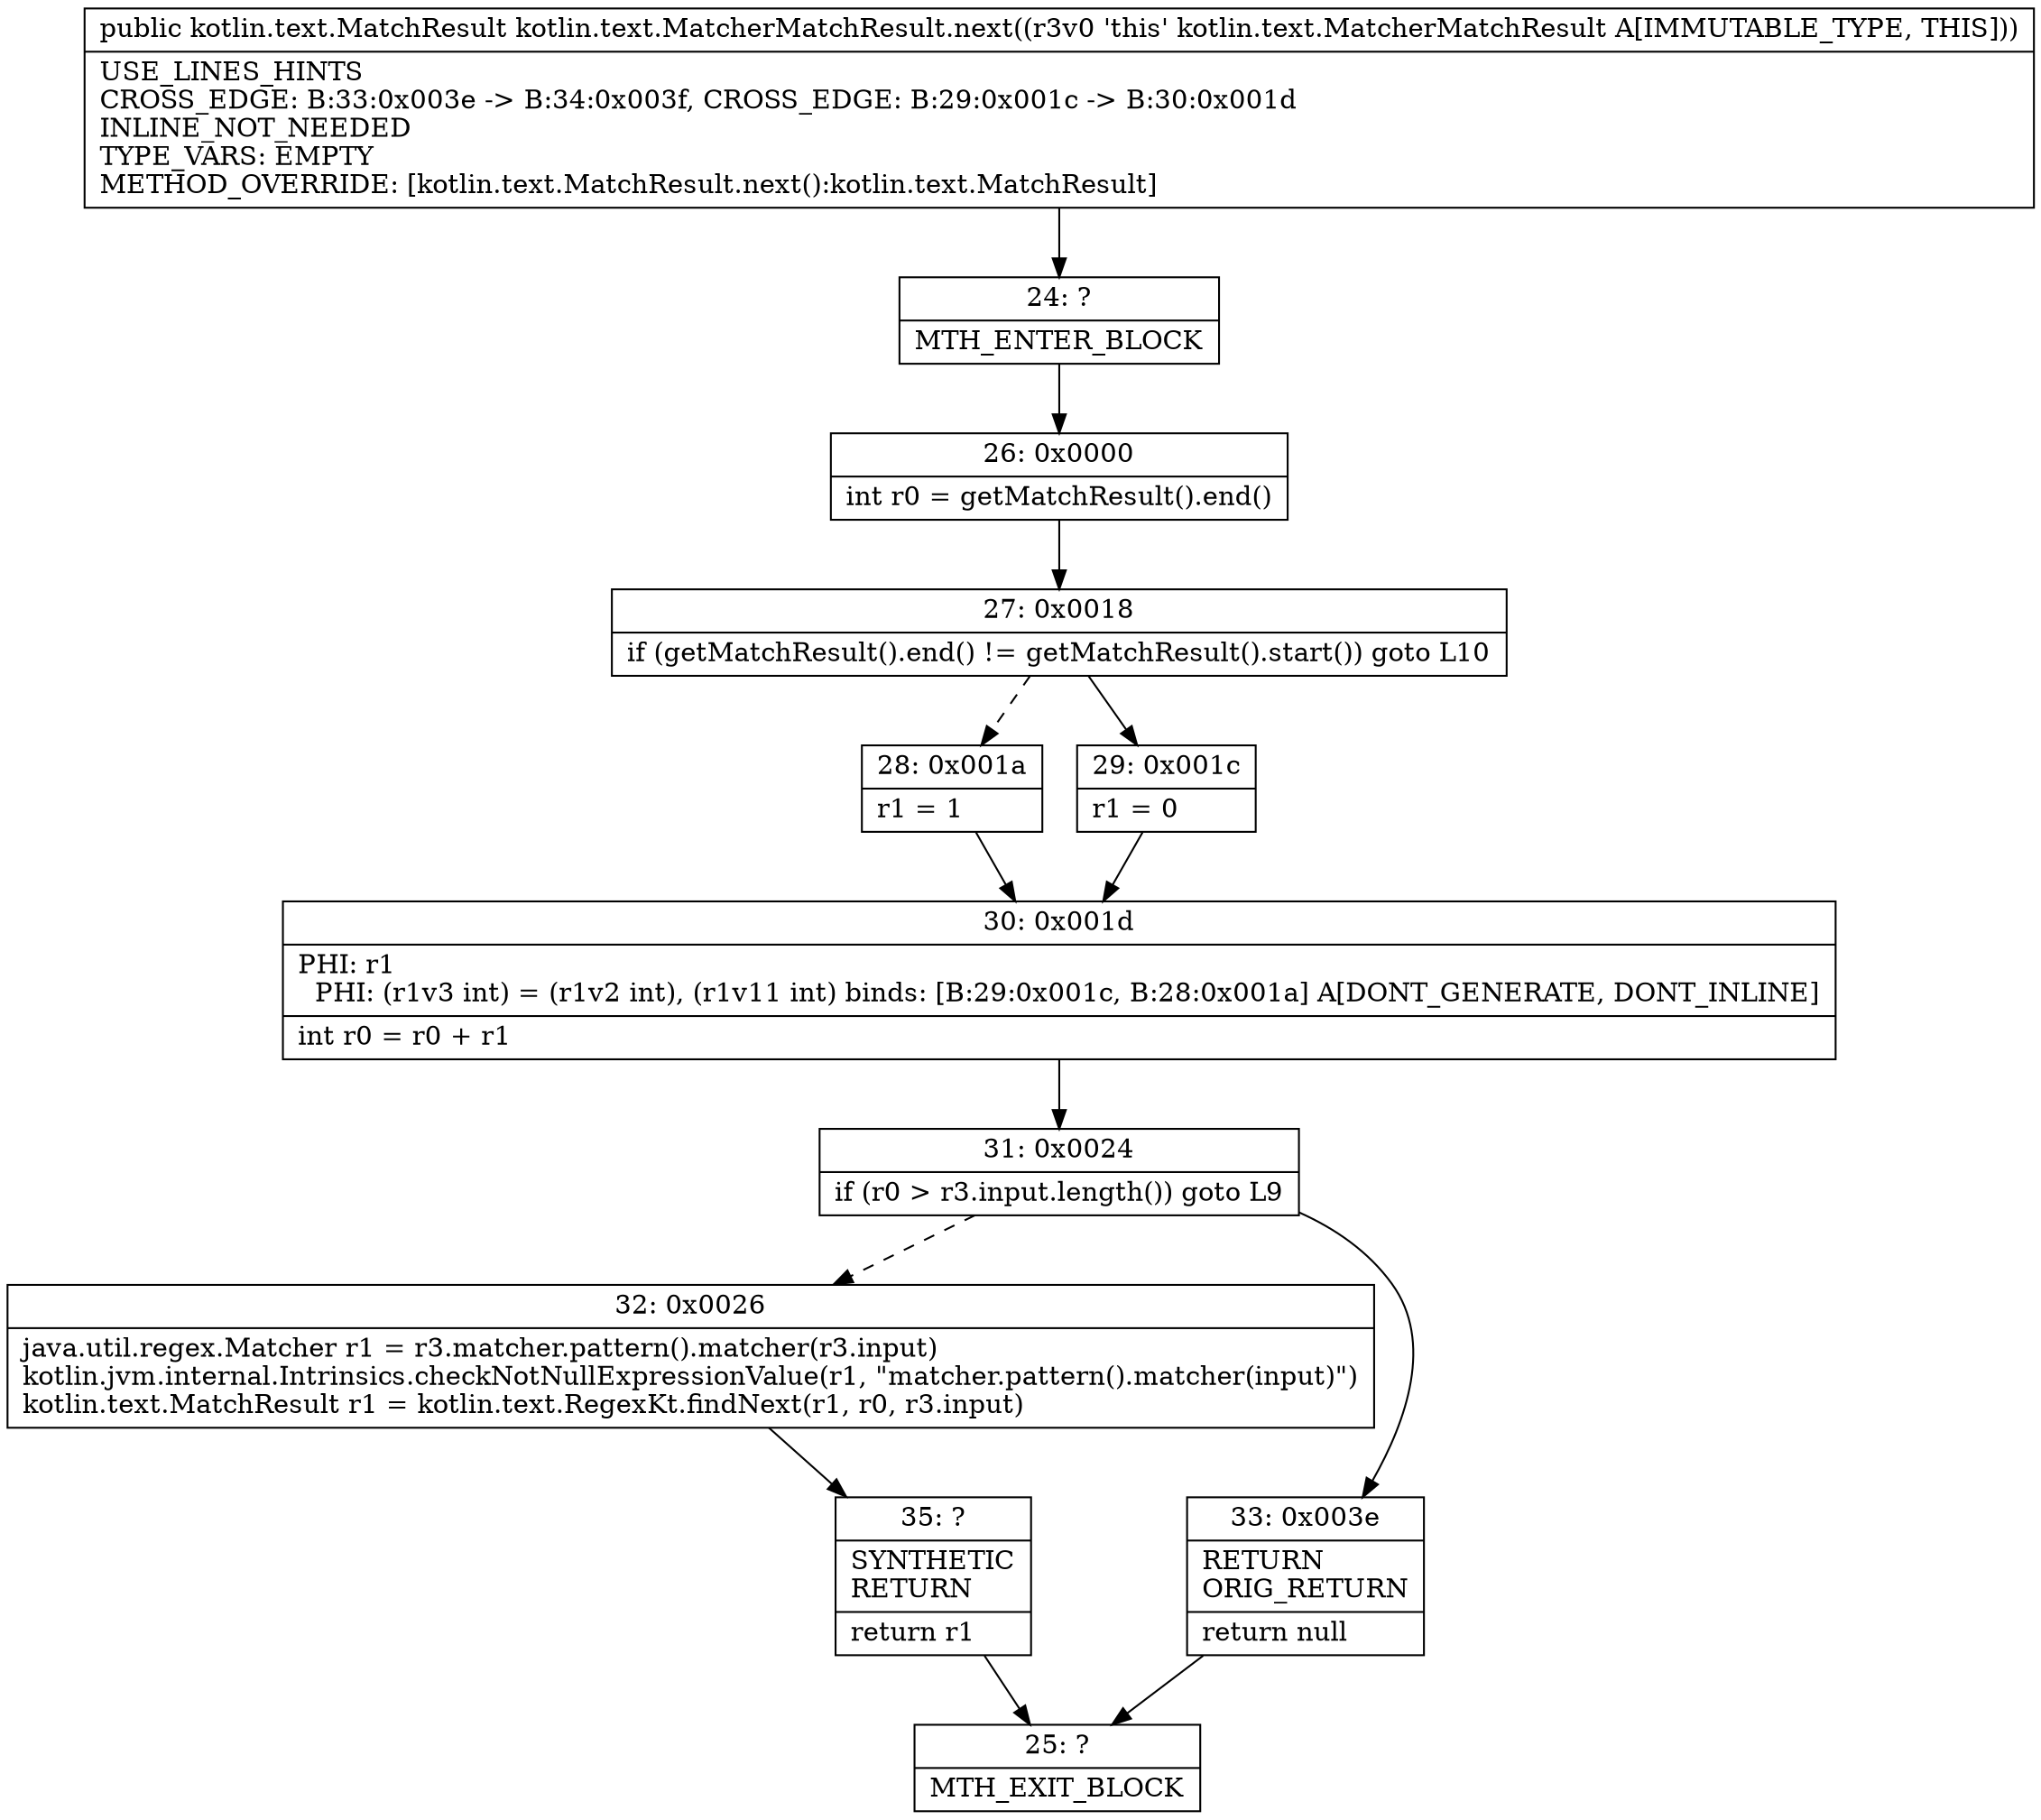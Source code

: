 digraph "CFG forkotlin.text.MatcherMatchResult.next()Lkotlin\/text\/MatchResult;" {
Node_24 [shape=record,label="{24\:\ ?|MTH_ENTER_BLOCK\l}"];
Node_26 [shape=record,label="{26\:\ 0x0000|int r0 = getMatchResult().end()\l}"];
Node_27 [shape=record,label="{27\:\ 0x0018|if (getMatchResult().end() != getMatchResult().start()) goto L10\l}"];
Node_28 [shape=record,label="{28\:\ 0x001a|r1 = 1\l}"];
Node_30 [shape=record,label="{30\:\ 0x001d|PHI: r1 \l  PHI: (r1v3 int) = (r1v2 int), (r1v11 int) binds: [B:29:0x001c, B:28:0x001a] A[DONT_GENERATE, DONT_INLINE]\l|int r0 = r0 + r1\l}"];
Node_31 [shape=record,label="{31\:\ 0x0024|if (r0 \> r3.input.length()) goto L9\l}"];
Node_32 [shape=record,label="{32\:\ 0x0026|java.util.regex.Matcher r1 = r3.matcher.pattern().matcher(r3.input)\lkotlin.jvm.internal.Intrinsics.checkNotNullExpressionValue(r1, \"matcher.pattern().matcher(input)\")\lkotlin.text.MatchResult r1 = kotlin.text.RegexKt.findNext(r1, r0, r3.input)\l}"];
Node_35 [shape=record,label="{35\:\ ?|SYNTHETIC\lRETURN\l|return r1\l}"];
Node_25 [shape=record,label="{25\:\ ?|MTH_EXIT_BLOCK\l}"];
Node_33 [shape=record,label="{33\:\ 0x003e|RETURN\lORIG_RETURN\l|return null\l}"];
Node_29 [shape=record,label="{29\:\ 0x001c|r1 = 0\l}"];
MethodNode[shape=record,label="{public kotlin.text.MatchResult kotlin.text.MatcherMatchResult.next((r3v0 'this' kotlin.text.MatcherMatchResult A[IMMUTABLE_TYPE, THIS]))  | USE_LINES_HINTS\lCROSS_EDGE: B:33:0x003e \-\> B:34:0x003f, CROSS_EDGE: B:29:0x001c \-\> B:30:0x001d\lINLINE_NOT_NEEDED\lTYPE_VARS: EMPTY\lMETHOD_OVERRIDE: [kotlin.text.MatchResult.next():kotlin.text.MatchResult]\l}"];
MethodNode -> Node_24;Node_24 -> Node_26;
Node_26 -> Node_27;
Node_27 -> Node_28[style=dashed];
Node_27 -> Node_29;
Node_28 -> Node_30;
Node_30 -> Node_31;
Node_31 -> Node_32[style=dashed];
Node_31 -> Node_33;
Node_32 -> Node_35;
Node_35 -> Node_25;
Node_33 -> Node_25;
Node_29 -> Node_30;
}

